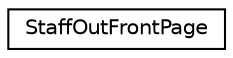 digraph G
{
  edge [fontname="Helvetica",fontsize="10",labelfontname="Helvetica",labelfontsize="10"];
  node [fontname="Helvetica",fontsize="10",shape=record];
  rankdir="LR";
  Node1 [label="StaffOutFrontPage",height=0.2,width=0.4,color="black", fillcolor="white", style="filled",URL="$interface_staff_out_front_page.html"];
}
